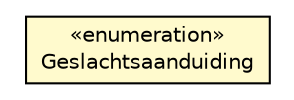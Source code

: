 #!/usr/local/bin/dot
#
# Class diagram 
# Generated by UMLGraph version R5_6-24-gf6e263 (http://www.umlgraph.org/)
#

digraph G {
	edge [fontname="Helvetica",fontsize=10,labelfontname="Helvetica",labelfontsize=10];
	node [fontname="Helvetica",fontsize=10,shape=plaintext];
	nodesep=0.25;
	ranksep=0.5;
	// nl.egem.stuf.sector.bg._0204.Geslachtsaanduiding
	c59624 [label=<<table title="nl.egem.stuf.sector.bg._0204.Geslachtsaanduiding" border="0" cellborder="1" cellspacing="0" cellpadding="2" port="p" bgcolor="lemonChiffon" href="./Geslachtsaanduiding.html">
		<tr><td><table border="0" cellspacing="0" cellpadding="1">
<tr><td align="center" balign="center"> &#171;enumeration&#187; </td></tr>
<tr><td align="center" balign="center"> Geslachtsaanduiding </td></tr>
		</table></td></tr>
		</table>>, URL="./Geslachtsaanduiding.html", fontname="Helvetica", fontcolor="black", fontsize=10.0];
}

